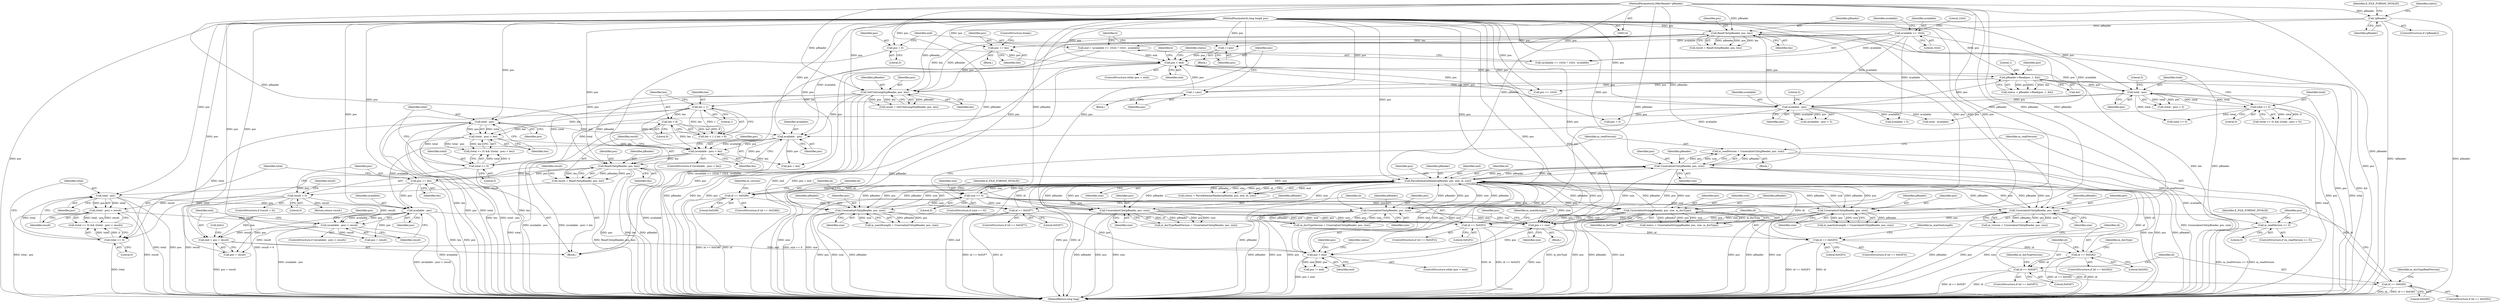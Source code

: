 digraph "0_Android_cc274e2abe8b2a6698a5c47d8aa4bb45f1f9538d_32@API" {
"1000418" [label="(Call,m_readVersion <= 0)"];
"1000411" [label="(Call,m_readVersion = UnserializeUInt(pReader, pos, size))"];
"1000413" [label="(Call,UnserializeUInt(pReader, pos, size))"];
"1000370" [label="(Call,ParseElementHeader(pReader, pos, end, id, size))"];
"1000395" [label="(Call,UnserializeUInt(pReader, pos, size))"];
"1000125" [label="(MethodParameterIn,IMkvReader* pReader)"];
"1000126" [label="(MethodParameterIn,long long& pos)"];
"1000383" [label="(Call,size == 0)"];
"1000488" [label="(Call,UnserializeUInt(pReader, pos, size))"];
"1000471" [label="(Call,UnserializeString(pReader, pos, size, m_docType))"];
"1000506" [label="(Call,UnserializeUInt(pReader, pos, size))"];
"1000449" [label="(Call,UnserializeUInt(pReader, pos, size))"];
"1000431" [label="(Call,UnserializeUInt(pReader, pos, size))"];
"1000320" [label="(Call,ReadUInt(pReader, pos, len))"];
"1000270" [label="(Call,GetUIntLength(pReader, pos, len))"];
"1000129" [label="(Call,!pReader)"];
"1000245" [label="(Call,ReadUInt(pReader, pos, len))"];
"1000233" [label="(Call,available - pos)"];
"1000156" [label="(Call,available >= 1024)"];
"1000225" [label="(Call,total - pos)"];
"1000221" [label="(Call,total >= 0)"];
"1000168" [label="(Call,pos < end)"];
"1000264" [label="(Call,++pos)"];
"1000190" [label="(Call,++pos)"];
"1000174" [label="(Call,pReader->Read(pos, 1, &b))"];
"1000149" [label="(Call,pos = 0)"];
"1000153" [label="(Call,end = (available >= 1024) ? 1024 : available)"];
"1000260" [label="(Call,pos += len)"];
"1000310" [label="(Call,available - pos)"];
"1000302" [label="(Call,total - pos)"];
"1000298" [label="(Call,total >= 0)"];
"1000309" [label="(Call,(available - pos) < len)"];
"1000291" [label="(Call,len > 8)"];
"1000288" [label="(Call,len < 1)"];
"1000301" [label="(Call,(total - pos) < len)"];
"1000362" [label="(Call,pos < end)"];
"1000516" [label="(Call,pos += size)"];
"1000347" [label="(Call,available - pos)"];
"1000330" [label="(Call,pos += len)"];
"1000339" [label="(Call,total - pos)"];
"1000335" [label="(Call,total >= 0)"];
"1000355" [label="(Call,end = pos + result)"];
"1000346" [label="(Call,(available - pos) < result)"];
"1000325" [label="(Call,result < 0)"];
"1000318" [label="(Call,result = ReadUInt(pReader, pos, len))"];
"1000338" [label="(Call,(total - pos) < result)"];
"1000482" [label="(Call,id == 0x0287)"];
"1000461" [label="(Call,id == 0x0282)"];
"1000443" [label="(Call,id == 0x02F3)"];
"1000425" [label="(Call,id == 0x02F2)"];
"1000407" [label="(Call,id == 0x02F7)"];
"1000389" [label="(Call,id == 0x0286)"];
"1000500" [label="(Call,id == 0x0285)"];
"1000365" [label="(Block,)"];
"1000265" [label="(Identifier,pos)"];
"1000326" [label="(Identifier,result)"];
"1000482" [label="(Call,id == 0x0287)"];
"1000382" [label="(ControlStructure,if (size == 0))"];
"1000391" [label="(Literal,0x0286)"];
"1000308" [label="(ControlStructure,if ((available - pos) < len))"];
"1000509" [label="(Identifier,size)"];
"1000243" [label="(Call,result = ReadUInt(pReader, pos, len))"];
"1000235" [label="(Identifier,pos)"];
"1000340" [label="(Identifier,total)"];
"1000469" [label="(Call,status = UnserializeString(pReader, pos, size, m_docType))"];
"1000288" [label="(Call,len < 1)"];
"1000298" [label="(Call,total >= 0)"];
"1000375" [label="(Identifier,size)"];
"1000371" [label="(Identifier,pReader)"];
"1000449" [label="(Call,UnserializeUInt(pReader, pos, size))"];
"1000475" [label="(Identifier,m_docType)"];
"1000127" [label="(Block,)"];
"1000451" [label="(Identifier,pos)"];
"1000506" [label="(Call,UnserializeUInt(pReader, pos, size))"];
"1000293" [label="(Literal,8)"];
"1000362" [label="(Call,pos < end)"];
"1000363" [label="(Identifier,pos)"];
"1000500" [label="(Call,id == 0x0285)"];
"1000191" [label="(Identifier,pos)"];
"1000304" [label="(Identifier,pos)"];
"1000487" [label="(Identifier,m_docTypeVersion)"];
"1000137" [label="(Identifier,status)"];
"1000176" [label="(Literal,1)"];
"1000345" [label="(ControlStructure,if ((available - pos) < result))"];
"1000383" [label="(Call,size == 0)"];
"1000128" [label="(ControlStructure,if (!pReader))"];
"1000505" [label="(Identifier,m_docTypeReadVersion)"];
"1000175" [label="(Identifier,pos)"];
"1000352" [label="(Call,pos + result)"];
"1000158" [label="(Literal,1024)"];
"1000313" [label="(Identifier,len)"];
"1000415" [label="(Identifier,pos)"];
"1000336" [label="(Identifier,total)"];
"1000360" [label="(Call,Init())"];
"1000271" [label="(Identifier,pReader)"];
"1000330" [label="(Call,pos += len)"];
"1000444" [label="(Identifier,id)"];
"1000491" [label="(Identifier,size)"];
"1000154" [label="(Identifier,end)"];
"1000162" [label="(Block,)"];
"1000328" [label="(Return,return result;)"];
"1000309" [label="(Call,(available - pos) < len)"];
"1000517" [label="(Identifier,pos)"];
"1000153" [label="(Call,end = (available >= 1024) ? 1024 : available)"];
"1000290" [label="(Literal,1)"];
"1000433" [label="(Identifier,pos)"];
"1000361" [label="(ControlStructure,while (pos < end))"];
"1000226" [label="(Identifier,total)"];
"1000418" [label="(Call,m_readVersion <= 0)"];
"1000466" [label="(Identifier,m_docType)"];
"1000504" [label="(Call,m_docTypeReadVersion = UnserializeUInt(pReader, pos, size))"];
"1000502" [label="(Literal,0x0285)"];
"1000125" [label="(MethodParameterIn,IMkvReader* pReader)"];
"1000302" [label="(Call,total - pos)"];
"1000461" [label="(Call,id == 0x0282)"];
"1000232" [label="(Call,(available - pos) < 5)"];
"1000297" [label="(Call,(total >= 0) && ((total - pos) < len))"];
"1000356" [label="(Identifier,end)"];
"1000205" [label="(Call,total >= 0)"];
"1000174" [label="(Call,pReader->Read(pos, 1, &b))"];
"1000413" [label="(Call,UnserializeUInt(pReader, pos, size))"];
"1000236" [label="(Literal,5)"];
"1000311" [label="(Identifier,available)"];
"1000319" [label="(Identifier,result)"];
"1000422" [label="(Identifier,E_FILE_FORMAT_INVALID)"];
"1000323" [label="(Identifier,len)"];
"1000173" [label="(Identifier,status)"];
"1000432" [label="(Identifier,pReader)"];
"1000346" [label="(Call,(available - pos) < result)"];
"1000322" [label="(Identifier,pos)"];
"1000483" [label="(Identifier,id)"];
"1000150" [label="(Identifier,pos)"];
"1000434" [label="(Identifier,size)"];
"1000389" [label="(Call,id == 0x0286)"];
"1000370" [label="(Call,ParseElementHeader(pReader, pos, end, id, size))"];
"1000227" [label="(Identifier,pos)"];
"1000450" [label="(Identifier,pReader)"];
"1000216" [label="(Call,available + 5)"];
"1000159" [label="(Literal,1024)"];
"1000349" [label="(Identifier,pos)"];
"1000246" [label="(Identifier,pReader)"];
"1000165" [label="(Identifier,b)"];
"1000238" [label="(Call,pos + 5)"];
"1000224" [label="(Call,(total - pos) < 5)"];
"1000222" [label="(Identifier,total)"];
"1000172" [label="(Call,status = pReader->Read(pos, 1, &b))"];
"1000259" [label="(Block,)"];
"1000353" [label="(Identifier,pos)"];
"1000481" [label="(ControlStructure,if (id == 0x0287))"];
"1000499" [label="(ControlStructure,if (id == 0x0285))"];
"1000234" [label="(Identifier,available)"];
"1000209" [label="(Call,total - available)"];
"1000329" [label="(Identifier,result)"];
"1000357" [label="(Call,pos + result)"];
"1000393" [label="(Call,m_version = UnserializeUInt(pReader, pos, size))"];
"1000169" [label="(Identifier,pos)"];
"1000160" [label="(Identifier,available)"];
"1000521" [label="(Identifier,pos)"];
"1000430" [label="(Identifier,m_maxIdLength)"];
"1000126" [label="(MethodParameterIn,long long& pos)"];
"1000373" [label="(Identifier,end)"];
"1000474" [label="(Identifier,size)"];
"1000132" [label="(Identifier,E_FILE_FORMAT_INVALID)"];
"1000448" [label="(Identifier,m_maxSizeLength)"];
"1000292" [label="(Identifier,len)"];
"1000488" [label="(Call,UnserializeUInt(pReader, pos, size))"];
"1000417" [label="(ControlStructure,if (m_readVersion <= 0))"];
"1000324" [label="(ControlStructure,if (result < 0))"];
"1000268" [label="(Call,result = GetUIntLength(pReader, pos, len))"];
"1000130" [label="(Identifier,pReader)"];
"1000385" [label="(Literal,0)"];
"1000312" [label="(Identifier,pos)"];
"1000463" [label="(Literal,0x0282)"];
"1000443" [label="(Call,id == 0x02F3)"];
"1000507" [label="(Identifier,pReader)"];
"1000395" [label="(Call,UnserializeUInt(pReader, pos, size))"];
"1000368" [label="(Call,status = ParseElementHeader(pReader, pos, end, id, size))"];
"1000355" [label="(Call,end = pos + result)"];
"1000486" [label="(Call,m_docTypeVersion = UnserializeUInt(pReader, pos, size))"];
"1000315" [label="(Call,pos + len)"];
"1000221" [label="(Call,total >= 0)"];
"1000151" [label="(Literal,0)"];
"1000299" [label="(Identifier,total)"];
"1000264" [label="(Call,++pos)"];
"1000332" [label="(Identifier,len)"];
"1000425" [label="(Call,id == 0x02F2)"];
"1000374" [label="(Identifier,id)"];
"1000325" [label="(Call,result < 0)"];
"1000270" [label="(Call,GetUIntLength(pReader, pos, len))"];
"1000426" [label="(Identifier,id)"];
"1000396" [label="(Identifier,pReader)"];
"1000520" [label="(Call,pos != end)"];
"1000431" [label="(Call,UnserializeUInt(pReader, pos, size))"];
"1000407" [label="(Call,id == 0x02F7)"];
"1000387" [label="(Identifier,E_FILE_FORMAT_INVALID)"];
"1000129" [label="(Call,!pReader)"];
"1000516" [label="(Call,pos += size)"];
"1000411" [label="(Call,m_readVersion = UnserializeUInt(pReader, pos, size))"];
"1000190" [label="(Call,++pos)"];
"1000300" [label="(Literal,0)"];
"1000342" [label="(Identifier,result)"];
"1000408" [label="(Identifier,id)"];
"1000320" [label="(Call,ReadUInt(pReader, pos, len))"];
"1000156" [label="(Call,available >= 1024)"];
"1000419" [label="(Identifier,m_readVersion)"];
"1000406" [label="(ControlStructure,if (id == 0x02F7))"];
"1000272" [label="(Identifier,pos)"];
"1000263" [label="(ControlStructure,break;)"];
"1000489" [label="(Identifier,pReader)"];
"1000335" [label="(Call,total >= 0)"];
"1000198" [label="(Call,pos >= 1024)"];
"1000310" [label="(Call,available - pos)"];
"1000348" [label="(Identifier,available)"];
"1000334" [label="(Call,(total >= 0) && ((total - pos) < result))"];
"1000442" [label="(ControlStructure,if (id == 0x02F3))"];
"1000364" [label="(Identifier,end)"];
"1000501" [label="(Identifier,id)"];
"1000177" [label="(Call,&b)"];
"1000233" [label="(Call,available - pos)"];
"1000397" [label="(Identifier,pos)"];
"1000155" [label="(Call,(available >= 1024) ? 1024 : available)"];
"1000171" [label="(Block,)"];
"1000316" [label="(Identifier,pos)"];
"1000462" [label="(Identifier,id)"];
"1000429" [label="(Call,m_maxIdLength = UnserializeUInt(pReader, pos, size))"];
"1000248" [label="(Identifier,len)"];
"1000460" [label="(ControlStructure,if (id == 0x0282))"];
"1000338" [label="(Call,(total - pos) < result)"];
"1000420" [label="(Literal,0)"];
"1000452" [label="(Identifier,size)"];
"1000305" [label="(Identifier,len)"];
"1000327" [label="(Literal,0)"];
"1000471" [label="(Call,UnserializeString(pReader, pos, size, m_docType))"];
"1000247" [label="(Identifier,pos)"];
"1000220" [label="(Call,(total >= 0) && ((total - pos) < 5))"];
"1000394" [label="(Identifier,m_version)"];
"1000410" [label="(Block,)"];
"1000170" [label="(Identifier,end)"];
"1000291" [label="(Call,len > 8)"];
"1000223" [label="(Literal,0)"];
"1000303" [label="(Identifier,total)"];
"1000157" [label="(Identifier,available)"];
"1000347" [label="(Call,available - pos)"];
"1000167" [label="(ControlStructure,while (pos < end))"];
"1000447" [label="(Call,m_maxSizeLength = UnserializeUInt(pReader, pos, size))"];
"1000194" [label="(Identifier,b)"];
"1000225" [label="(Call,total - pos)"];
"1000369" [label="(Identifier,status)"];
"1000527" [label="(MethodReturn,long long)"];
"1000424" [label="(ControlStructure,if (id == 0x02F2))"];
"1000260" [label="(Call,pos += len)"];
"1000427" [label="(Literal,0x02F2)"];
"1000398" [label="(Identifier,size)"];
"1000168" [label="(Call,pos < end)"];
"1000262" [label="(Identifier,len)"];
"1000318" [label="(Call,result = ReadUInt(pReader, pos, len))"];
"1000301" [label="(Call,(total - pos) < len)"];
"1000390" [label="(Identifier,id)"];
"1000388" [label="(ControlStructure,if (id == 0x0286))"];
"1000149" [label="(Call,pos = 0)"];
"1000287" [label="(Call,len < 1 || len > 8)"];
"1000339" [label="(Call,total - pos)"];
"1000350" [label="(Identifier,result)"];
"1000228" [label="(Literal,5)"];
"1000273" [label="(Identifier,len)"];
"1000289" [label="(Identifier,len)"];
"1000472" [label="(Identifier,pReader)"];
"1000372" [label="(Identifier,pos)"];
"1000337" [label="(Literal,0)"];
"1000414" [label="(Identifier,pReader)"];
"1000261" [label="(Identifier,pos)"];
"1000321" [label="(Identifier,pReader)"];
"1000341" [label="(Identifier,pos)"];
"1000245" [label="(Call,ReadUInt(pReader, pos, len))"];
"1000384" [label="(Identifier,size)"];
"1000518" [label="(Identifier,size)"];
"1000445" [label="(Literal,0x02F3)"];
"1000508" [label="(Identifier,pos)"];
"1000331" [label="(Identifier,pos)"];
"1000484" [label="(Literal,0x0287)"];
"1000416" [label="(Identifier,size)"];
"1000412" [label="(Identifier,m_readVersion)"];
"1000473" [label="(Identifier,pos)"];
"1000409" [label="(Literal,0x02F7)"];
"1000490" [label="(Identifier,pos)"];
"1000418" -> "1000417"  [label="AST: "];
"1000418" -> "1000420"  [label="CFG: "];
"1000419" -> "1000418"  [label="AST: "];
"1000420" -> "1000418"  [label="AST: "];
"1000422" -> "1000418"  [label="CFG: "];
"1000517" -> "1000418"  [label="CFG: "];
"1000418" -> "1000527"  [label="DDG: m_readVersion <= 0"];
"1000418" -> "1000527"  [label="DDG: m_readVersion"];
"1000411" -> "1000418"  [label="DDG: m_readVersion"];
"1000411" -> "1000410"  [label="AST: "];
"1000411" -> "1000413"  [label="CFG: "];
"1000412" -> "1000411"  [label="AST: "];
"1000413" -> "1000411"  [label="AST: "];
"1000419" -> "1000411"  [label="CFG: "];
"1000411" -> "1000527"  [label="DDG: UnserializeUInt(pReader, pos, size)"];
"1000413" -> "1000411"  [label="DDG: pReader"];
"1000413" -> "1000411"  [label="DDG: pos"];
"1000413" -> "1000411"  [label="DDG: size"];
"1000413" -> "1000416"  [label="CFG: "];
"1000414" -> "1000413"  [label="AST: "];
"1000415" -> "1000413"  [label="AST: "];
"1000416" -> "1000413"  [label="AST: "];
"1000413" -> "1000527"  [label="DDG: pReader"];
"1000413" -> "1000527"  [label="DDG: size"];
"1000413" -> "1000527"  [label="DDG: pos"];
"1000413" -> "1000370"  [label="DDG: pReader"];
"1000413" -> "1000370"  [label="DDG: size"];
"1000370" -> "1000413"  [label="DDG: pReader"];
"1000370" -> "1000413"  [label="DDG: pos"];
"1000125" -> "1000413"  [label="DDG: pReader"];
"1000126" -> "1000413"  [label="DDG: pos"];
"1000383" -> "1000413"  [label="DDG: size"];
"1000413" -> "1000516"  [label="DDG: size"];
"1000413" -> "1000516"  [label="DDG: pos"];
"1000370" -> "1000368"  [label="AST: "];
"1000370" -> "1000375"  [label="CFG: "];
"1000371" -> "1000370"  [label="AST: "];
"1000372" -> "1000370"  [label="AST: "];
"1000373" -> "1000370"  [label="AST: "];
"1000374" -> "1000370"  [label="AST: "];
"1000375" -> "1000370"  [label="AST: "];
"1000368" -> "1000370"  [label="CFG: "];
"1000370" -> "1000527"  [label="DDG: size"];
"1000370" -> "1000527"  [label="DDG: end"];
"1000370" -> "1000527"  [label="DDG: pos"];
"1000370" -> "1000527"  [label="DDG: id"];
"1000370" -> "1000527"  [label="DDG: pReader"];
"1000370" -> "1000362"  [label="DDG: end"];
"1000370" -> "1000368"  [label="DDG: end"];
"1000370" -> "1000368"  [label="DDG: pReader"];
"1000370" -> "1000368"  [label="DDG: size"];
"1000370" -> "1000368"  [label="DDG: pos"];
"1000370" -> "1000368"  [label="DDG: id"];
"1000395" -> "1000370"  [label="DDG: pReader"];
"1000395" -> "1000370"  [label="DDG: size"];
"1000488" -> "1000370"  [label="DDG: pReader"];
"1000488" -> "1000370"  [label="DDG: size"];
"1000471" -> "1000370"  [label="DDG: pReader"];
"1000471" -> "1000370"  [label="DDG: size"];
"1000506" -> "1000370"  [label="DDG: pReader"];
"1000506" -> "1000370"  [label="DDG: size"];
"1000449" -> "1000370"  [label="DDG: pReader"];
"1000449" -> "1000370"  [label="DDG: size"];
"1000431" -> "1000370"  [label="DDG: pReader"];
"1000431" -> "1000370"  [label="DDG: size"];
"1000320" -> "1000370"  [label="DDG: pReader"];
"1000125" -> "1000370"  [label="DDG: pReader"];
"1000362" -> "1000370"  [label="DDG: pos"];
"1000362" -> "1000370"  [label="DDG: end"];
"1000126" -> "1000370"  [label="DDG: pos"];
"1000482" -> "1000370"  [label="DDG: id"];
"1000407" -> "1000370"  [label="DDG: id"];
"1000425" -> "1000370"  [label="DDG: id"];
"1000500" -> "1000370"  [label="DDG: id"];
"1000389" -> "1000370"  [label="DDG: id"];
"1000461" -> "1000370"  [label="DDG: id"];
"1000443" -> "1000370"  [label="DDG: id"];
"1000383" -> "1000370"  [label="DDG: size"];
"1000370" -> "1000383"  [label="DDG: size"];
"1000370" -> "1000389"  [label="DDG: id"];
"1000370" -> "1000395"  [label="DDG: pReader"];
"1000370" -> "1000395"  [label="DDG: pos"];
"1000370" -> "1000431"  [label="DDG: pReader"];
"1000370" -> "1000431"  [label="DDG: pos"];
"1000370" -> "1000449"  [label="DDG: pReader"];
"1000370" -> "1000449"  [label="DDG: pos"];
"1000370" -> "1000471"  [label="DDG: pReader"];
"1000370" -> "1000471"  [label="DDG: pos"];
"1000370" -> "1000488"  [label="DDG: pReader"];
"1000370" -> "1000488"  [label="DDG: pos"];
"1000370" -> "1000506"  [label="DDG: pReader"];
"1000370" -> "1000506"  [label="DDG: pos"];
"1000370" -> "1000516"  [label="DDG: pos"];
"1000395" -> "1000393"  [label="AST: "];
"1000395" -> "1000398"  [label="CFG: "];
"1000396" -> "1000395"  [label="AST: "];
"1000397" -> "1000395"  [label="AST: "];
"1000398" -> "1000395"  [label="AST: "];
"1000393" -> "1000395"  [label="CFG: "];
"1000395" -> "1000527"  [label="DDG: pReader"];
"1000395" -> "1000527"  [label="DDG: pos"];
"1000395" -> "1000527"  [label="DDG: size"];
"1000395" -> "1000393"  [label="DDG: pReader"];
"1000395" -> "1000393"  [label="DDG: pos"];
"1000395" -> "1000393"  [label="DDG: size"];
"1000125" -> "1000395"  [label="DDG: pReader"];
"1000126" -> "1000395"  [label="DDG: pos"];
"1000383" -> "1000395"  [label="DDG: size"];
"1000395" -> "1000516"  [label="DDG: size"];
"1000395" -> "1000516"  [label="DDG: pos"];
"1000125" -> "1000124"  [label="AST: "];
"1000125" -> "1000527"  [label="DDG: pReader"];
"1000125" -> "1000129"  [label="DDG: pReader"];
"1000125" -> "1000245"  [label="DDG: pReader"];
"1000125" -> "1000270"  [label="DDG: pReader"];
"1000125" -> "1000320"  [label="DDG: pReader"];
"1000125" -> "1000431"  [label="DDG: pReader"];
"1000125" -> "1000449"  [label="DDG: pReader"];
"1000125" -> "1000471"  [label="DDG: pReader"];
"1000125" -> "1000488"  [label="DDG: pReader"];
"1000125" -> "1000506"  [label="DDG: pReader"];
"1000126" -> "1000124"  [label="AST: "];
"1000126" -> "1000527"  [label="DDG: pos"];
"1000126" -> "1000149"  [label="DDG: pos"];
"1000126" -> "1000168"  [label="DDG: pos"];
"1000126" -> "1000174"  [label="DDG: pos"];
"1000126" -> "1000190"  [label="DDG: pos"];
"1000126" -> "1000198"  [label="DDG: pos"];
"1000126" -> "1000225"  [label="DDG: pos"];
"1000126" -> "1000233"  [label="DDG: pos"];
"1000126" -> "1000238"  [label="DDG: pos"];
"1000126" -> "1000245"  [label="DDG: pos"];
"1000126" -> "1000260"  [label="DDG: pos"];
"1000126" -> "1000264"  [label="DDG: pos"];
"1000126" -> "1000270"  [label="DDG: pos"];
"1000126" -> "1000302"  [label="DDG: pos"];
"1000126" -> "1000310"  [label="DDG: pos"];
"1000126" -> "1000315"  [label="DDG: pos"];
"1000126" -> "1000320"  [label="DDG: pos"];
"1000126" -> "1000330"  [label="DDG: pos"];
"1000126" -> "1000339"  [label="DDG: pos"];
"1000126" -> "1000347"  [label="DDG: pos"];
"1000126" -> "1000352"  [label="DDG: pos"];
"1000126" -> "1000355"  [label="DDG: pos"];
"1000126" -> "1000357"  [label="DDG: pos"];
"1000126" -> "1000362"  [label="DDG: pos"];
"1000126" -> "1000431"  [label="DDG: pos"];
"1000126" -> "1000449"  [label="DDG: pos"];
"1000126" -> "1000471"  [label="DDG: pos"];
"1000126" -> "1000488"  [label="DDG: pos"];
"1000126" -> "1000506"  [label="DDG: pos"];
"1000126" -> "1000516"  [label="DDG: pos"];
"1000126" -> "1000520"  [label="DDG: pos"];
"1000383" -> "1000382"  [label="AST: "];
"1000383" -> "1000385"  [label="CFG: "];
"1000384" -> "1000383"  [label="AST: "];
"1000385" -> "1000383"  [label="AST: "];
"1000387" -> "1000383"  [label="CFG: "];
"1000390" -> "1000383"  [label="CFG: "];
"1000383" -> "1000527"  [label="DDG: size == 0"];
"1000383" -> "1000527"  [label="DDG: size"];
"1000383" -> "1000431"  [label="DDG: size"];
"1000383" -> "1000449"  [label="DDG: size"];
"1000383" -> "1000471"  [label="DDG: size"];
"1000383" -> "1000488"  [label="DDG: size"];
"1000383" -> "1000506"  [label="DDG: size"];
"1000383" -> "1000516"  [label="DDG: size"];
"1000488" -> "1000486"  [label="AST: "];
"1000488" -> "1000491"  [label="CFG: "];
"1000489" -> "1000488"  [label="AST: "];
"1000490" -> "1000488"  [label="AST: "];
"1000491" -> "1000488"  [label="AST: "];
"1000486" -> "1000488"  [label="CFG: "];
"1000488" -> "1000527"  [label="DDG: pReader"];
"1000488" -> "1000527"  [label="DDG: size"];
"1000488" -> "1000527"  [label="DDG: pos"];
"1000488" -> "1000486"  [label="DDG: pReader"];
"1000488" -> "1000486"  [label="DDG: pos"];
"1000488" -> "1000486"  [label="DDG: size"];
"1000488" -> "1000516"  [label="DDG: size"];
"1000488" -> "1000516"  [label="DDG: pos"];
"1000471" -> "1000469"  [label="AST: "];
"1000471" -> "1000475"  [label="CFG: "];
"1000472" -> "1000471"  [label="AST: "];
"1000473" -> "1000471"  [label="AST: "];
"1000474" -> "1000471"  [label="AST: "];
"1000475" -> "1000471"  [label="AST: "];
"1000469" -> "1000471"  [label="CFG: "];
"1000471" -> "1000527"  [label="DDG: pReader"];
"1000471" -> "1000527"  [label="DDG: size"];
"1000471" -> "1000527"  [label="DDG: m_docType"];
"1000471" -> "1000527"  [label="DDG: pos"];
"1000471" -> "1000469"  [label="DDG: pReader"];
"1000471" -> "1000469"  [label="DDG: pos"];
"1000471" -> "1000469"  [label="DDG: size"];
"1000471" -> "1000469"  [label="DDG: m_docType"];
"1000471" -> "1000516"  [label="DDG: size"];
"1000471" -> "1000516"  [label="DDG: pos"];
"1000506" -> "1000504"  [label="AST: "];
"1000506" -> "1000509"  [label="CFG: "];
"1000507" -> "1000506"  [label="AST: "];
"1000508" -> "1000506"  [label="AST: "];
"1000509" -> "1000506"  [label="AST: "];
"1000504" -> "1000506"  [label="CFG: "];
"1000506" -> "1000527"  [label="DDG: size"];
"1000506" -> "1000527"  [label="DDG: pReader"];
"1000506" -> "1000527"  [label="DDG: pos"];
"1000506" -> "1000504"  [label="DDG: pReader"];
"1000506" -> "1000504"  [label="DDG: pos"];
"1000506" -> "1000504"  [label="DDG: size"];
"1000506" -> "1000516"  [label="DDG: size"];
"1000506" -> "1000516"  [label="DDG: pos"];
"1000449" -> "1000447"  [label="AST: "];
"1000449" -> "1000452"  [label="CFG: "];
"1000450" -> "1000449"  [label="AST: "];
"1000451" -> "1000449"  [label="AST: "];
"1000452" -> "1000449"  [label="AST: "];
"1000447" -> "1000449"  [label="CFG: "];
"1000449" -> "1000527"  [label="DDG: pReader"];
"1000449" -> "1000527"  [label="DDG: size"];
"1000449" -> "1000527"  [label="DDG: pos"];
"1000449" -> "1000447"  [label="DDG: pReader"];
"1000449" -> "1000447"  [label="DDG: pos"];
"1000449" -> "1000447"  [label="DDG: size"];
"1000449" -> "1000516"  [label="DDG: size"];
"1000449" -> "1000516"  [label="DDG: pos"];
"1000431" -> "1000429"  [label="AST: "];
"1000431" -> "1000434"  [label="CFG: "];
"1000432" -> "1000431"  [label="AST: "];
"1000433" -> "1000431"  [label="AST: "];
"1000434" -> "1000431"  [label="AST: "];
"1000429" -> "1000431"  [label="CFG: "];
"1000431" -> "1000527"  [label="DDG: size"];
"1000431" -> "1000527"  [label="DDG: pReader"];
"1000431" -> "1000527"  [label="DDG: pos"];
"1000431" -> "1000429"  [label="DDG: pReader"];
"1000431" -> "1000429"  [label="DDG: pos"];
"1000431" -> "1000429"  [label="DDG: size"];
"1000431" -> "1000516"  [label="DDG: size"];
"1000431" -> "1000516"  [label="DDG: pos"];
"1000320" -> "1000318"  [label="AST: "];
"1000320" -> "1000323"  [label="CFG: "];
"1000321" -> "1000320"  [label="AST: "];
"1000322" -> "1000320"  [label="AST: "];
"1000323" -> "1000320"  [label="AST: "];
"1000318" -> "1000320"  [label="CFG: "];
"1000320" -> "1000527"  [label="DDG: pos"];
"1000320" -> "1000527"  [label="DDG: len"];
"1000320" -> "1000527"  [label="DDG: pReader"];
"1000320" -> "1000318"  [label="DDG: pReader"];
"1000320" -> "1000318"  [label="DDG: pos"];
"1000320" -> "1000318"  [label="DDG: len"];
"1000270" -> "1000320"  [label="DDG: pReader"];
"1000310" -> "1000320"  [label="DDG: pos"];
"1000309" -> "1000320"  [label="DDG: len"];
"1000320" -> "1000330"  [label="DDG: len"];
"1000320" -> "1000330"  [label="DDG: pos"];
"1000270" -> "1000268"  [label="AST: "];
"1000270" -> "1000273"  [label="CFG: "];
"1000271" -> "1000270"  [label="AST: "];
"1000272" -> "1000270"  [label="AST: "];
"1000273" -> "1000270"  [label="AST: "];
"1000268" -> "1000270"  [label="CFG: "];
"1000270" -> "1000527"  [label="DDG: len"];
"1000270" -> "1000527"  [label="DDG: pos"];
"1000270" -> "1000527"  [label="DDG: pReader"];
"1000270" -> "1000268"  [label="DDG: pReader"];
"1000270" -> "1000268"  [label="DDG: pos"];
"1000270" -> "1000268"  [label="DDG: len"];
"1000129" -> "1000270"  [label="DDG: pReader"];
"1000245" -> "1000270"  [label="DDG: pReader"];
"1000245" -> "1000270"  [label="DDG: len"];
"1000260" -> "1000270"  [label="DDG: pos"];
"1000174" -> "1000270"  [label="DDG: pos"];
"1000270" -> "1000288"  [label="DDG: len"];
"1000270" -> "1000302"  [label="DDG: pos"];
"1000270" -> "1000310"  [label="DDG: pos"];
"1000129" -> "1000128"  [label="AST: "];
"1000129" -> "1000130"  [label="CFG: "];
"1000130" -> "1000129"  [label="AST: "];
"1000132" -> "1000129"  [label="CFG: "];
"1000137" -> "1000129"  [label="CFG: "];
"1000129" -> "1000527"  [label="DDG: pReader"];
"1000129" -> "1000527"  [label="DDG: !pReader"];
"1000129" -> "1000245"  [label="DDG: pReader"];
"1000245" -> "1000243"  [label="AST: "];
"1000245" -> "1000248"  [label="CFG: "];
"1000246" -> "1000245"  [label="AST: "];
"1000247" -> "1000245"  [label="AST: "];
"1000248" -> "1000245"  [label="AST: "];
"1000243" -> "1000245"  [label="CFG: "];
"1000245" -> "1000527"  [label="DDG: len"];
"1000245" -> "1000527"  [label="DDG: pReader"];
"1000245" -> "1000527"  [label="DDG: pos"];
"1000245" -> "1000243"  [label="DDG: pReader"];
"1000245" -> "1000243"  [label="DDG: pos"];
"1000245" -> "1000243"  [label="DDG: len"];
"1000233" -> "1000245"  [label="DDG: pos"];
"1000245" -> "1000260"  [label="DDG: len"];
"1000245" -> "1000260"  [label="DDG: pos"];
"1000245" -> "1000264"  [label="DDG: pos"];
"1000233" -> "1000232"  [label="AST: "];
"1000233" -> "1000235"  [label="CFG: "];
"1000234" -> "1000233"  [label="AST: "];
"1000235" -> "1000233"  [label="AST: "];
"1000236" -> "1000233"  [label="CFG: "];
"1000233" -> "1000527"  [label="DDG: available"];
"1000233" -> "1000209"  [label="DDG: available"];
"1000233" -> "1000216"  [label="DDG: available"];
"1000233" -> "1000232"  [label="DDG: available"];
"1000233" -> "1000232"  [label="DDG: pos"];
"1000156" -> "1000233"  [label="DDG: available"];
"1000225" -> "1000233"  [label="DDG: pos"];
"1000168" -> "1000233"  [label="DDG: pos"];
"1000174" -> "1000233"  [label="DDG: pos"];
"1000233" -> "1000238"  [label="DDG: pos"];
"1000233" -> "1000310"  [label="DDG: available"];
"1000156" -> "1000155"  [label="AST: "];
"1000156" -> "1000158"  [label="CFG: "];
"1000157" -> "1000156"  [label="AST: "];
"1000158" -> "1000156"  [label="AST: "];
"1000159" -> "1000156"  [label="CFG: "];
"1000160" -> "1000156"  [label="CFG: "];
"1000156" -> "1000153"  [label="DDG: available"];
"1000156" -> "1000155"  [label="DDG: available"];
"1000156" -> "1000209"  [label="DDG: available"];
"1000156" -> "1000216"  [label="DDG: available"];
"1000156" -> "1000310"  [label="DDG: available"];
"1000225" -> "1000224"  [label="AST: "];
"1000225" -> "1000227"  [label="CFG: "];
"1000226" -> "1000225"  [label="AST: "];
"1000227" -> "1000225"  [label="AST: "];
"1000228" -> "1000225"  [label="CFG: "];
"1000225" -> "1000527"  [label="DDG: pos"];
"1000225" -> "1000527"  [label="DDG: total"];
"1000225" -> "1000205"  [label="DDG: total"];
"1000225" -> "1000221"  [label="DDG: total"];
"1000225" -> "1000224"  [label="DDG: total"];
"1000225" -> "1000224"  [label="DDG: pos"];
"1000221" -> "1000225"  [label="DDG: total"];
"1000168" -> "1000225"  [label="DDG: pos"];
"1000174" -> "1000225"  [label="DDG: pos"];
"1000225" -> "1000298"  [label="DDG: total"];
"1000221" -> "1000220"  [label="AST: "];
"1000221" -> "1000223"  [label="CFG: "];
"1000222" -> "1000221"  [label="AST: "];
"1000223" -> "1000221"  [label="AST: "];
"1000226" -> "1000221"  [label="CFG: "];
"1000220" -> "1000221"  [label="CFG: "];
"1000221" -> "1000527"  [label="DDG: total"];
"1000221" -> "1000205"  [label="DDG: total"];
"1000221" -> "1000220"  [label="DDG: total"];
"1000221" -> "1000220"  [label="DDG: 0"];
"1000221" -> "1000298"  [label="DDG: total"];
"1000168" -> "1000167"  [label="AST: "];
"1000168" -> "1000170"  [label="CFG: "];
"1000169" -> "1000168"  [label="AST: "];
"1000170" -> "1000168"  [label="AST: "];
"1000173" -> "1000168"  [label="CFG: "];
"1000194" -> "1000168"  [label="CFG: "];
"1000168" -> "1000527"  [label="DDG: pos < end"];
"1000168" -> "1000527"  [label="DDG: pos"];
"1000168" -> "1000527"  [label="DDG: end"];
"1000264" -> "1000168"  [label="DDG: pos"];
"1000190" -> "1000168"  [label="DDG: pos"];
"1000149" -> "1000168"  [label="DDG: pos"];
"1000153" -> "1000168"  [label="DDG: end"];
"1000168" -> "1000174"  [label="DDG: pos"];
"1000168" -> "1000198"  [label="DDG: pos"];
"1000264" -> "1000162"  [label="AST: "];
"1000264" -> "1000265"  [label="CFG: "];
"1000265" -> "1000264"  [label="AST: "];
"1000165" -> "1000264"  [label="CFG: "];
"1000190" -> "1000171"  [label="AST: "];
"1000190" -> "1000191"  [label="CFG: "];
"1000191" -> "1000190"  [label="AST: "];
"1000169" -> "1000190"  [label="CFG: "];
"1000174" -> "1000190"  [label="DDG: pos"];
"1000174" -> "1000172"  [label="AST: "];
"1000174" -> "1000177"  [label="CFG: "];
"1000175" -> "1000174"  [label="AST: "];
"1000176" -> "1000174"  [label="AST: "];
"1000177" -> "1000174"  [label="AST: "];
"1000172" -> "1000174"  [label="CFG: "];
"1000174" -> "1000527"  [label="DDG: &b"];
"1000174" -> "1000527"  [label="DDG: pos"];
"1000174" -> "1000172"  [label="DDG: pos"];
"1000174" -> "1000172"  [label="DDG: 1"];
"1000174" -> "1000172"  [label="DDG: &b"];
"1000174" -> "1000198"  [label="DDG: pos"];
"1000149" -> "1000127"  [label="AST: "];
"1000149" -> "1000151"  [label="CFG: "];
"1000150" -> "1000149"  [label="AST: "];
"1000151" -> "1000149"  [label="AST: "];
"1000154" -> "1000149"  [label="CFG: "];
"1000153" -> "1000127"  [label="AST: "];
"1000153" -> "1000155"  [label="CFG: "];
"1000154" -> "1000153"  [label="AST: "];
"1000155" -> "1000153"  [label="AST: "];
"1000165" -> "1000153"  [label="CFG: "];
"1000153" -> "1000527"  [label="DDG: (available >= 1024) ? 1024 : available"];
"1000260" -> "1000259"  [label="AST: "];
"1000260" -> "1000262"  [label="CFG: "];
"1000261" -> "1000260"  [label="AST: "];
"1000262" -> "1000260"  [label="AST: "];
"1000263" -> "1000260"  [label="CFG: "];
"1000310" -> "1000309"  [label="AST: "];
"1000310" -> "1000312"  [label="CFG: "];
"1000311" -> "1000310"  [label="AST: "];
"1000312" -> "1000310"  [label="AST: "];
"1000313" -> "1000310"  [label="CFG: "];
"1000310" -> "1000527"  [label="DDG: available"];
"1000310" -> "1000309"  [label="DDG: available"];
"1000310" -> "1000309"  [label="DDG: pos"];
"1000302" -> "1000310"  [label="DDG: pos"];
"1000310" -> "1000315"  [label="DDG: pos"];
"1000310" -> "1000347"  [label="DDG: available"];
"1000302" -> "1000301"  [label="AST: "];
"1000302" -> "1000304"  [label="CFG: "];
"1000303" -> "1000302"  [label="AST: "];
"1000304" -> "1000302"  [label="AST: "];
"1000305" -> "1000302"  [label="CFG: "];
"1000302" -> "1000527"  [label="DDG: pos"];
"1000302" -> "1000527"  [label="DDG: total"];
"1000302" -> "1000301"  [label="DDG: total"];
"1000302" -> "1000301"  [label="DDG: pos"];
"1000298" -> "1000302"  [label="DDG: total"];
"1000302" -> "1000335"  [label="DDG: total"];
"1000298" -> "1000297"  [label="AST: "];
"1000298" -> "1000300"  [label="CFG: "];
"1000299" -> "1000298"  [label="AST: "];
"1000300" -> "1000298"  [label="AST: "];
"1000303" -> "1000298"  [label="CFG: "];
"1000297" -> "1000298"  [label="CFG: "];
"1000298" -> "1000527"  [label="DDG: total"];
"1000298" -> "1000297"  [label="DDG: total"];
"1000298" -> "1000297"  [label="DDG: 0"];
"1000298" -> "1000335"  [label="DDG: total"];
"1000309" -> "1000308"  [label="AST: "];
"1000309" -> "1000313"  [label="CFG: "];
"1000313" -> "1000309"  [label="AST: "];
"1000316" -> "1000309"  [label="CFG: "];
"1000319" -> "1000309"  [label="CFG: "];
"1000309" -> "1000527"  [label="DDG: available - pos"];
"1000309" -> "1000527"  [label="DDG: (available - pos) < len"];
"1000291" -> "1000309"  [label="DDG: len"];
"1000301" -> "1000309"  [label="DDG: len"];
"1000288" -> "1000309"  [label="DDG: len"];
"1000309" -> "1000315"  [label="DDG: len"];
"1000291" -> "1000287"  [label="AST: "];
"1000291" -> "1000293"  [label="CFG: "];
"1000292" -> "1000291"  [label="AST: "];
"1000293" -> "1000291"  [label="AST: "];
"1000287" -> "1000291"  [label="CFG: "];
"1000291" -> "1000527"  [label="DDG: len"];
"1000291" -> "1000287"  [label="DDG: len"];
"1000291" -> "1000287"  [label="DDG: 8"];
"1000288" -> "1000291"  [label="DDG: len"];
"1000291" -> "1000301"  [label="DDG: len"];
"1000288" -> "1000287"  [label="AST: "];
"1000288" -> "1000290"  [label="CFG: "];
"1000289" -> "1000288"  [label="AST: "];
"1000290" -> "1000288"  [label="AST: "];
"1000292" -> "1000288"  [label="CFG: "];
"1000287" -> "1000288"  [label="CFG: "];
"1000288" -> "1000527"  [label="DDG: len"];
"1000288" -> "1000287"  [label="DDG: len"];
"1000288" -> "1000287"  [label="DDG: 1"];
"1000288" -> "1000301"  [label="DDG: len"];
"1000301" -> "1000297"  [label="AST: "];
"1000301" -> "1000305"  [label="CFG: "];
"1000305" -> "1000301"  [label="AST: "];
"1000297" -> "1000301"  [label="CFG: "];
"1000301" -> "1000527"  [label="DDG: len"];
"1000301" -> "1000527"  [label="DDG: total - pos"];
"1000301" -> "1000297"  [label="DDG: total - pos"];
"1000301" -> "1000297"  [label="DDG: len"];
"1000362" -> "1000361"  [label="AST: "];
"1000362" -> "1000364"  [label="CFG: "];
"1000363" -> "1000362"  [label="AST: "];
"1000364" -> "1000362"  [label="AST: "];
"1000369" -> "1000362"  [label="CFG: "];
"1000521" -> "1000362"  [label="CFG: "];
"1000362" -> "1000527"  [label="DDG: pos < end"];
"1000516" -> "1000362"  [label="DDG: pos"];
"1000347" -> "1000362"  [label="DDG: pos"];
"1000355" -> "1000362"  [label="DDG: end"];
"1000362" -> "1000520"  [label="DDG: pos"];
"1000362" -> "1000520"  [label="DDG: end"];
"1000516" -> "1000365"  [label="AST: "];
"1000516" -> "1000518"  [label="CFG: "];
"1000517" -> "1000516"  [label="AST: "];
"1000518" -> "1000516"  [label="AST: "];
"1000363" -> "1000516"  [label="CFG: "];
"1000516" -> "1000527"  [label="DDG: size"];
"1000347" -> "1000346"  [label="AST: "];
"1000347" -> "1000349"  [label="CFG: "];
"1000348" -> "1000347"  [label="AST: "];
"1000349" -> "1000347"  [label="AST: "];
"1000350" -> "1000347"  [label="CFG: "];
"1000347" -> "1000527"  [label="DDG: available"];
"1000347" -> "1000346"  [label="DDG: available"];
"1000347" -> "1000346"  [label="DDG: pos"];
"1000330" -> "1000347"  [label="DDG: pos"];
"1000339" -> "1000347"  [label="DDG: pos"];
"1000347" -> "1000352"  [label="DDG: pos"];
"1000347" -> "1000355"  [label="DDG: pos"];
"1000347" -> "1000357"  [label="DDG: pos"];
"1000330" -> "1000127"  [label="AST: "];
"1000330" -> "1000332"  [label="CFG: "];
"1000331" -> "1000330"  [label="AST: "];
"1000332" -> "1000330"  [label="AST: "];
"1000336" -> "1000330"  [label="CFG: "];
"1000330" -> "1000527"  [label="DDG: pos"];
"1000330" -> "1000527"  [label="DDG: len"];
"1000330" -> "1000339"  [label="DDG: pos"];
"1000339" -> "1000338"  [label="AST: "];
"1000339" -> "1000341"  [label="CFG: "];
"1000340" -> "1000339"  [label="AST: "];
"1000341" -> "1000339"  [label="AST: "];
"1000342" -> "1000339"  [label="CFG: "];
"1000339" -> "1000527"  [label="DDG: total"];
"1000339" -> "1000527"  [label="DDG: pos"];
"1000339" -> "1000338"  [label="DDG: total"];
"1000339" -> "1000338"  [label="DDG: pos"];
"1000335" -> "1000339"  [label="DDG: total"];
"1000335" -> "1000334"  [label="AST: "];
"1000335" -> "1000337"  [label="CFG: "];
"1000336" -> "1000335"  [label="AST: "];
"1000337" -> "1000335"  [label="AST: "];
"1000340" -> "1000335"  [label="CFG: "];
"1000334" -> "1000335"  [label="CFG: "];
"1000335" -> "1000527"  [label="DDG: total"];
"1000335" -> "1000334"  [label="DDG: total"];
"1000335" -> "1000334"  [label="DDG: 0"];
"1000355" -> "1000127"  [label="AST: "];
"1000355" -> "1000357"  [label="CFG: "];
"1000356" -> "1000355"  [label="AST: "];
"1000357" -> "1000355"  [label="AST: "];
"1000360" -> "1000355"  [label="CFG: "];
"1000355" -> "1000527"  [label="DDG: pos + result"];
"1000346" -> "1000355"  [label="DDG: result"];
"1000346" -> "1000345"  [label="AST: "];
"1000346" -> "1000350"  [label="CFG: "];
"1000350" -> "1000346"  [label="AST: "];
"1000353" -> "1000346"  [label="CFG: "];
"1000356" -> "1000346"  [label="CFG: "];
"1000346" -> "1000527"  [label="DDG: available - pos"];
"1000346" -> "1000527"  [label="DDG: (available - pos) < result"];
"1000325" -> "1000346"  [label="DDG: result"];
"1000338" -> "1000346"  [label="DDG: result"];
"1000346" -> "1000352"  [label="DDG: result"];
"1000346" -> "1000357"  [label="DDG: result"];
"1000325" -> "1000324"  [label="AST: "];
"1000325" -> "1000327"  [label="CFG: "];
"1000326" -> "1000325"  [label="AST: "];
"1000327" -> "1000325"  [label="AST: "];
"1000329" -> "1000325"  [label="CFG: "];
"1000331" -> "1000325"  [label="CFG: "];
"1000325" -> "1000527"  [label="DDG: result"];
"1000325" -> "1000527"  [label="DDG: result < 0"];
"1000318" -> "1000325"  [label="DDG: result"];
"1000325" -> "1000328"  [label="DDG: result"];
"1000325" -> "1000338"  [label="DDG: result"];
"1000318" -> "1000127"  [label="AST: "];
"1000319" -> "1000318"  [label="AST: "];
"1000326" -> "1000318"  [label="CFG: "];
"1000318" -> "1000527"  [label="DDG: ReadUInt(pReader, pos, len)"];
"1000338" -> "1000334"  [label="AST: "];
"1000338" -> "1000342"  [label="CFG: "];
"1000342" -> "1000338"  [label="AST: "];
"1000334" -> "1000338"  [label="CFG: "];
"1000338" -> "1000527"  [label="DDG: total - pos"];
"1000338" -> "1000527"  [label="DDG: result"];
"1000338" -> "1000334"  [label="DDG: total - pos"];
"1000338" -> "1000334"  [label="DDG: result"];
"1000482" -> "1000481"  [label="AST: "];
"1000482" -> "1000484"  [label="CFG: "];
"1000483" -> "1000482"  [label="AST: "];
"1000484" -> "1000482"  [label="AST: "];
"1000487" -> "1000482"  [label="CFG: "];
"1000501" -> "1000482"  [label="CFG: "];
"1000482" -> "1000527"  [label="DDG: id"];
"1000482" -> "1000527"  [label="DDG: id == 0x0287"];
"1000461" -> "1000482"  [label="DDG: id"];
"1000482" -> "1000500"  [label="DDG: id"];
"1000461" -> "1000460"  [label="AST: "];
"1000461" -> "1000463"  [label="CFG: "];
"1000462" -> "1000461"  [label="AST: "];
"1000463" -> "1000461"  [label="AST: "];
"1000466" -> "1000461"  [label="CFG: "];
"1000483" -> "1000461"  [label="CFG: "];
"1000461" -> "1000527"  [label="DDG: id == 0x0282"];
"1000461" -> "1000527"  [label="DDG: id"];
"1000443" -> "1000461"  [label="DDG: id"];
"1000443" -> "1000442"  [label="AST: "];
"1000443" -> "1000445"  [label="CFG: "];
"1000444" -> "1000443"  [label="AST: "];
"1000445" -> "1000443"  [label="AST: "];
"1000448" -> "1000443"  [label="CFG: "];
"1000462" -> "1000443"  [label="CFG: "];
"1000443" -> "1000527"  [label="DDG: id == 0x02F3"];
"1000443" -> "1000527"  [label="DDG: id"];
"1000425" -> "1000443"  [label="DDG: id"];
"1000425" -> "1000424"  [label="AST: "];
"1000425" -> "1000427"  [label="CFG: "];
"1000426" -> "1000425"  [label="AST: "];
"1000427" -> "1000425"  [label="AST: "];
"1000430" -> "1000425"  [label="CFG: "];
"1000444" -> "1000425"  [label="CFG: "];
"1000425" -> "1000527"  [label="DDG: id"];
"1000425" -> "1000527"  [label="DDG: id == 0x02F2"];
"1000407" -> "1000425"  [label="DDG: id"];
"1000407" -> "1000406"  [label="AST: "];
"1000407" -> "1000409"  [label="CFG: "];
"1000408" -> "1000407"  [label="AST: "];
"1000409" -> "1000407"  [label="AST: "];
"1000412" -> "1000407"  [label="CFG: "];
"1000426" -> "1000407"  [label="CFG: "];
"1000407" -> "1000527"  [label="DDG: id == 0x02F7"];
"1000407" -> "1000527"  [label="DDG: id"];
"1000389" -> "1000407"  [label="DDG: id"];
"1000389" -> "1000388"  [label="AST: "];
"1000389" -> "1000391"  [label="CFG: "];
"1000390" -> "1000389"  [label="AST: "];
"1000391" -> "1000389"  [label="AST: "];
"1000394" -> "1000389"  [label="CFG: "];
"1000408" -> "1000389"  [label="CFG: "];
"1000389" -> "1000527"  [label="DDG: id == 0x0286"];
"1000389" -> "1000527"  [label="DDG: id"];
"1000500" -> "1000499"  [label="AST: "];
"1000500" -> "1000502"  [label="CFG: "];
"1000501" -> "1000500"  [label="AST: "];
"1000502" -> "1000500"  [label="AST: "];
"1000505" -> "1000500"  [label="CFG: "];
"1000517" -> "1000500"  [label="CFG: "];
"1000500" -> "1000527"  [label="DDG: id == 0x0285"];
"1000500" -> "1000527"  [label="DDG: id"];
}
